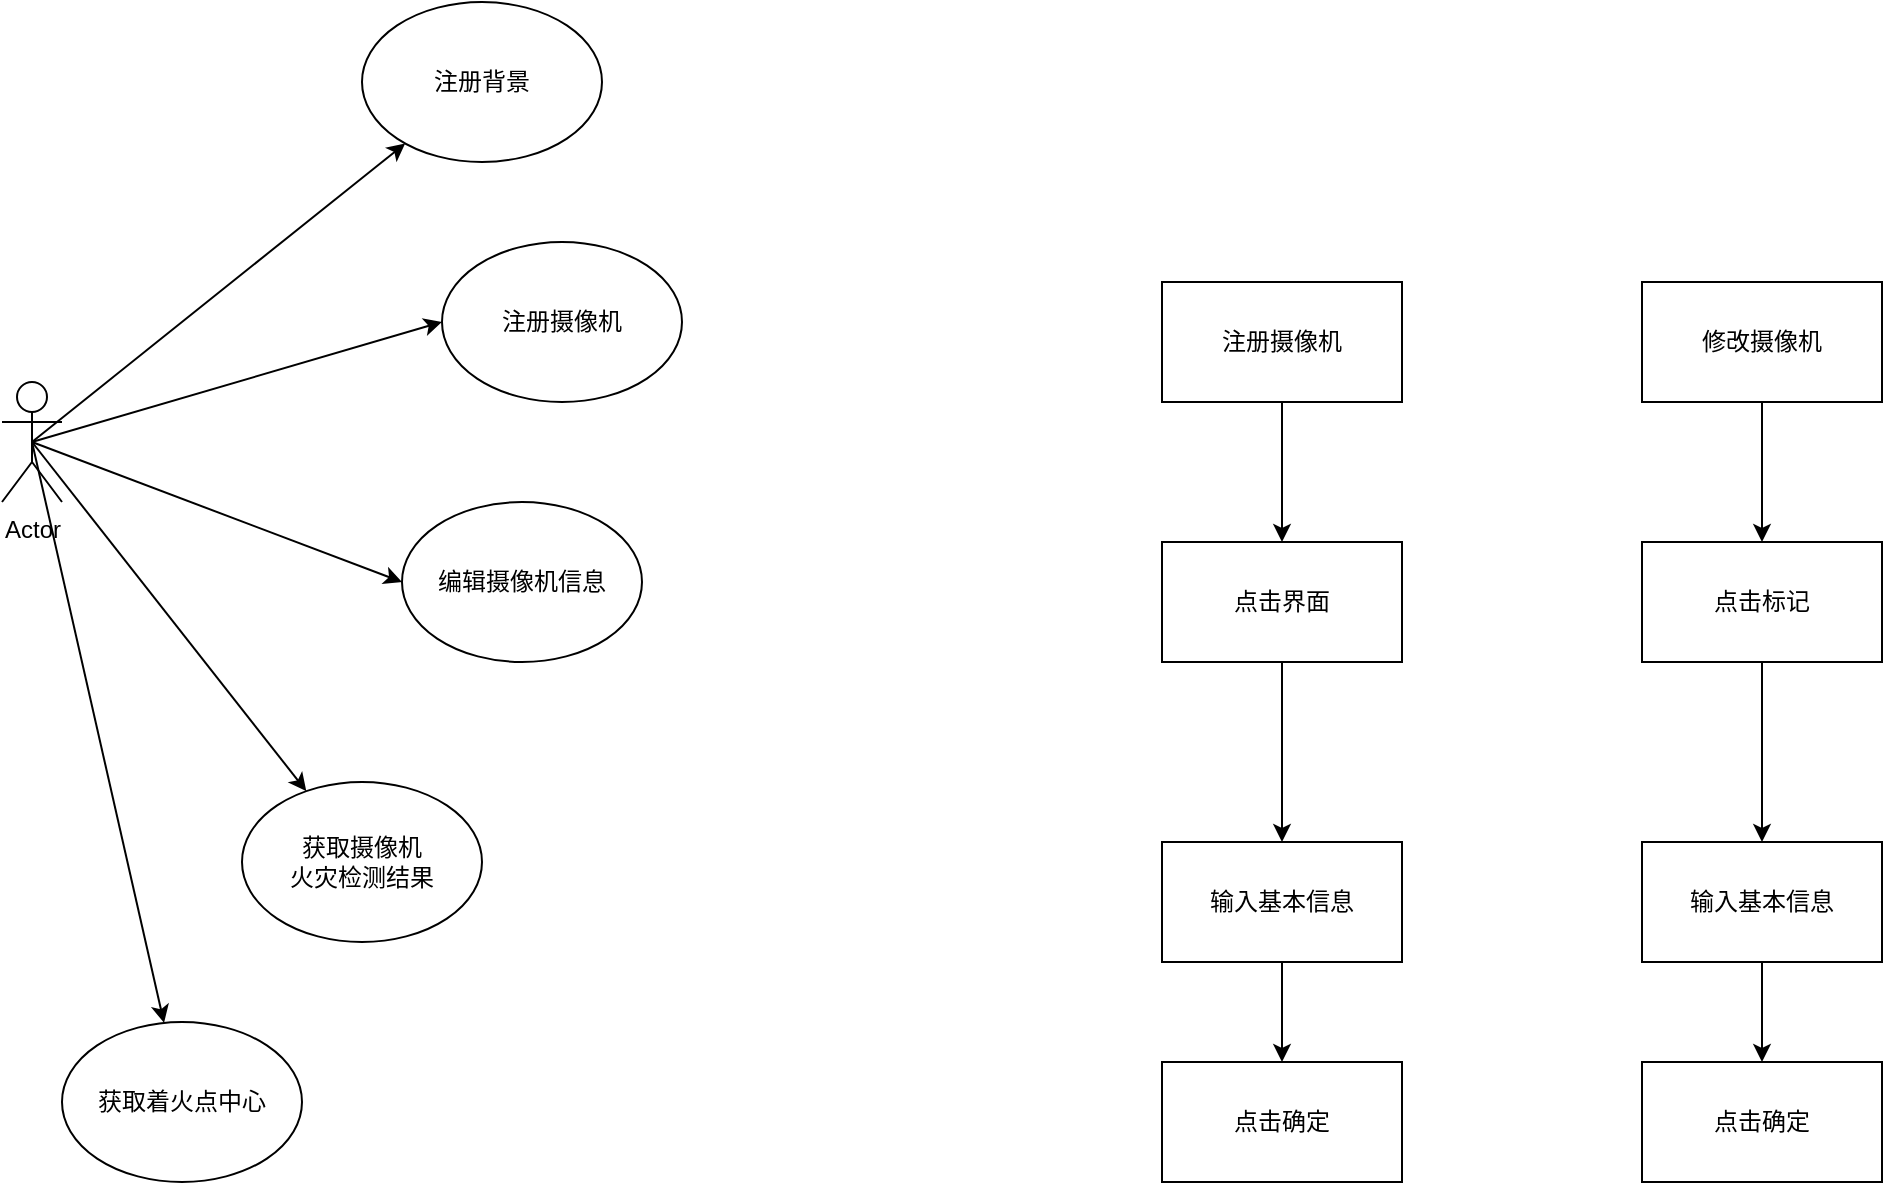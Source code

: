 <mxfile version="24.2.5" type="device">
  <diagram name="第 1 页" id="1oCqTrLppgWgWZjxrMQB">
    <mxGraphModel dx="1562" dy="2086" grid="1" gridSize="10" guides="1" tooltips="1" connect="1" arrows="1" fold="1" page="1" pageScale="1" pageWidth="827" pageHeight="1169" math="0" shadow="0">
      <root>
        <mxCell id="0" />
        <mxCell id="1" parent="0" />
        <mxCell id="T_Ptdm1HrB9L-p87L4nu-9" style="rounded=0;orthogonalLoop=1;jettySize=auto;html=1;exitX=0.5;exitY=0.5;exitDx=0;exitDy=0;exitPerimeter=0;" edge="1" parent="1" source="T_Ptdm1HrB9L-p87L4nu-4" target="T_Ptdm1HrB9L-p87L4nu-10">
          <mxGeometry relative="1" as="geometry">
            <mxPoint x="270" y="350" as="targetPoint" />
          </mxGeometry>
        </mxCell>
        <mxCell id="T_Ptdm1HrB9L-p87L4nu-11" style="rounded=0;orthogonalLoop=1;jettySize=auto;html=1;exitX=0.5;exitY=0.5;exitDx=0;exitDy=0;exitPerimeter=0;" edge="1" parent="1" source="T_Ptdm1HrB9L-p87L4nu-4" target="T_Ptdm1HrB9L-p87L4nu-12">
          <mxGeometry relative="1" as="geometry">
            <mxPoint x="105" y="440" as="targetPoint" />
          </mxGeometry>
        </mxCell>
        <mxCell id="T_Ptdm1HrB9L-p87L4nu-16" style="rounded=0;orthogonalLoop=1;jettySize=auto;html=1;exitX=0.5;exitY=0.5;exitDx=0;exitDy=0;exitPerimeter=0;" edge="1" parent="1" source="T_Ptdm1HrB9L-p87L4nu-4" target="T_Ptdm1HrB9L-p87L4nu-17">
          <mxGeometry relative="1" as="geometry">
            <mxPoint x="330" y="-40" as="targetPoint" />
          </mxGeometry>
        </mxCell>
        <mxCell id="T_Ptdm1HrB9L-p87L4nu-4" value="Actor" style="shape=umlActor;verticalLabelPosition=bottom;verticalAlign=top;html=1;outlineConnect=0;" vertex="1" parent="1">
          <mxGeometry x="90" y="110" width="30" height="60" as="geometry" />
        </mxCell>
        <mxCell id="T_Ptdm1HrB9L-p87L4nu-5" value="注册摄像机" style="ellipse;whiteSpace=wrap;html=1;" vertex="1" parent="1">
          <mxGeometry x="310" y="40" width="120" height="80" as="geometry" />
        </mxCell>
        <mxCell id="T_Ptdm1HrB9L-p87L4nu-6" value="编辑摄像机信息" style="ellipse;whiteSpace=wrap;html=1;" vertex="1" parent="1">
          <mxGeometry x="290" y="170" width="120" height="80" as="geometry" />
        </mxCell>
        <mxCell id="T_Ptdm1HrB9L-p87L4nu-7" value="" style="endArrow=classic;html=1;rounded=0;exitX=0.5;exitY=0.5;exitDx=0;exitDy=0;exitPerimeter=0;entryX=0;entryY=0.5;entryDx=0;entryDy=0;" edge="1" parent="1" source="T_Ptdm1HrB9L-p87L4nu-4" target="T_Ptdm1HrB9L-p87L4nu-5">
          <mxGeometry width="50" height="50" relative="1" as="geometry">
            <mxPoint x="180" y="140" as="sourcePoint" />
            <mxPoint x="260" y="100" as="targetPoint" />
          </mxGeometry>
        </mxCell>
        <mxCell id="T_Ptdm1HrB9L-p87L4nu-8" value="" style="endArrow=classic;html=1;rounded=0;exitX=0.5;exitY=0.5;exitDx=0;exitDy=0;exitPerimeter=0;entryX=0;entryY=0.5;entryDx=0;entryDy=0;" edge="1" parent="1" source="T_Ptdm1HrB9L-p87L4nu-4" target="T_Ptdm1HrB9L-p87L4nu-6">
          <mxGeometry width="50" height="50" relative="1" as="geometry">
            <mxPoint x="170" y="180" as="sourcePoint" />
            <mxPoint x="260" y="240" as="targetPoint" />
          </mxGeometry>
        </mxCell>
        <mxCell id="T_Ptdm1HrB9L-p87L4nu-10" value="获取摄像机&lt;br&gt;火灾&lt;span style=&quot;background-color: initial;&quot;&gt;检测结果&lt;/span&gt;" style="ellipse;whiteSpace=wrap;html=1;" vertex="1" parent="1">
          <mxGeometry x="210" y="310" width="120" height="80" as="geometry" />
        </mxCell>
        <mxCell id="T_Ptdm1HrB9L-p87L4nu-12" value="获取着火点中心" style="ellipse;whiteSpace=wrap;html=1;" vertex="1" parent="1">
          <mxGeometry x="120" y="430" width="120" height="80" as="geometry" />
        </mxCell>
        <mxCell id="T_Ptdm1HrB9L-p87L4nu-14" style="edgeStyle=orthogonalEdgeStyle;rounded=0;orthogonalLoop=1;jettySize=auto;html=1;exitX=0.5;exitY=1;exitDx=0;exitDy=0;" edge="1" parent="1" source="T_Ptdm1HrB9L-p87L4nu-13" target="T_Ptdm1HrB9L-p87L4nu-15">
          <mxGeometry relative="1" as="geometry">
            <mxPoint x="730" y="220" as="targetPoint" />
          </mxGeometry>
        </mxCell>
        <mxCell id="T_Ptdm1HrB9L-p87L4nu-13" value="注册摄像机" style="rounded=0;whiteSpace=wrap;html=1;" vertex="1" parent="1">
          <mxGeometry x="670" y="60" width="120" height="60" as="geometry" />
        </mxCell>
        <mxCell id="T_Ptdm1HrB9L-p87L4nu-18" style="edgeStyle=orthogonalEdgeStyle;rounded=0;orthogonalLoop=1;jettySize=auto;html=1;exitX=0.5;exitY=1;exitDx=0;exitDy=0;" edge="1" parent="1" source="T_Ptdm1HrB9L-p87L4nu-15" target="T_Ptdm1HrB9L-p87L4nu-19">
          <mxGeometry relative="1" as="geometry">
            <mxPoint x="730" y="350" as="targetPoint" />
          </mxGeometry>
        </mxCell>
        <mxCell id="T_Ptdm1HrB9L-p87L4nu-15" value="点击界面" style="rounded=0;whiteSpace=wrap;html=1;" vertex="1" parent="1">
          <mxGeometry x="670" y="190" width="120" height="60" as="geometry" />
        </mxCell>
        <mxCell id="T_Ptdm1HrB9L-p87L4nu-17" value="注册背景" style="ellipse;whiteSpace=wrap;html=1;" vertex="1" parent="1">
          <mxGeometry x="270" y="-80" width="120" height="80" as="geometry" />
        </mxCell>
        <mxCell id="T_Ptdm1HrB9L-p87L4nu-20" style="edgeStyle=orthogonalEdgeStyle;rounded=0;orthogonalLoop=1;jettySize=auto;html=1;exitX=0.5;exitY=1;exitDx=0;exitDy=0;" edge="1" parent="1" source="T_Ptdm1HrB9L-p87L4nu-19" target="T_Ptdm1HrB9L-p87L4nu-21">
          <mxGeometry relative="1" as="geometry">
            <mxPoint x="730" y="480" as="targetPoint" />
          </mxGeometry>
        </mxCell>
        <mxCell id="T_Ptdm1HrB9L-p87L4nu-19" value="输入基本信息" style="rounded=0;whiteSpace=wrap;html=1;" vertex="1" parent="1">
          <mxGeometry x="670" y="340" width="120" height="60" as="geometry" />
        </mxCell>
        <mxCell id="T_Ptdm1HrB9L-p87L4nu-21" value="点击确定" style="rounded=0;whiteSpace=wrap;html=1;" vertex="1" parent="1">
          <mxGeometry x="670" y="450" width="120" height="60" as="geometry" />
        </mxCell>
        <mxCell id="T_Ptdm1HrB9L-p87L4nu-22" style="edgeStyle=orthogonalEdgeStyle;rounded=0;orthogonalLoop=1;jettySize=auto;html=1;exitX=0.5;exitY=1;exitDx=0;exitDy=0;" edge="1" parent="1" source="T_Ptdm1HrB9L-p87L4nu-23" target="T_Ptdm1HrB9L-p87L4nu-25">
          <mxGeometry relative="1" as="geometry">
            <mxPoint x="970" y="220" as="targetPoint" />
          </mxGeometry>
        </mxCell>
        <mxCell id="T_Ptdm1HrB9L-p87L4nu-23" value="修改摄像机" style="rounded=0;whiteSpace=wrap;html=1;" vertex="1" parent="1">
          <mxGeometry x="910" y="60" width="120" height="60" as="geometry" />
        </mxCell>
        <mxCell id="T_Ptdm1HrB9L-p87L4nu-24" style="edgeStyle=orthogonalEdgeStyle;rounded=0;orthogonalLoop=1;jettySize=auto;html=1;exitX=0.5;exitY=1;exitDx=0;exitDy=0;" edge="1" parent="1" source="T_Ptdm1HrB9L-p87L4nu-25" target="T_Ptdm1HrB9L-p87L4nu-27">
          <mxGeometry relative="1" as="geometry">
            <mxPoint x="970" y="350" as="targetPoint" />
          </mxGeometry>
        </mxCell>
        <mxCell id="T_Ptdm1HrB9L-p87L4nu-25" value="点击标记" style="rounded=0;whiteSpace=wrap;html=1;" vertex="1" parent="1">
          <mxGeometry x="910" y="190" width="120" height="60" as="geometry" />
        </mxCell>
        <mxCell id="T_Ptdm1HrB9L-p87L4nu-26" style="edgeStyle=orthogonalEdgeStyle;rounded=0;orthogonalLoop=1;jettySize=auto;html=1;exitX=0.5;exitY=1;exitDx=0;exitDy=0;" edge="1" parent="1" source="T_Ptdm1HrB9L-p87L4nu-27" target="T_Ptdm1HrB9L-p87L4nu-28">
          <mxGeometry relative="1" as="geometry">
            <mxPoint x="970" y="480" as="targetPoint" />
          </mxGeometry>
        </mxCell>
        <mxCell id="T_Ptdm1HrB9L-p87L4nu-27" value="输入基本信息" style="rounded=0;whiteSpace=wrap;html=1;" vertex="1" parent="1">
          <mxGeometry x="910" y="340" width="120" height="60" as="geometry" />
        </mxCell>
        <mxCell id="T_Ptdm1HrB9L-p87L4nu-28" value="点击确定" style="rounded=0;whiteSpace=wrap;html=1;" vertex="1" parent="1">
          <mxGeometry x="910" y="450" width="120" height="60" as="geometry" />
        </mxCell>
      </root>
    </mxGraphModel>
  </diagram>
</mxfile>
